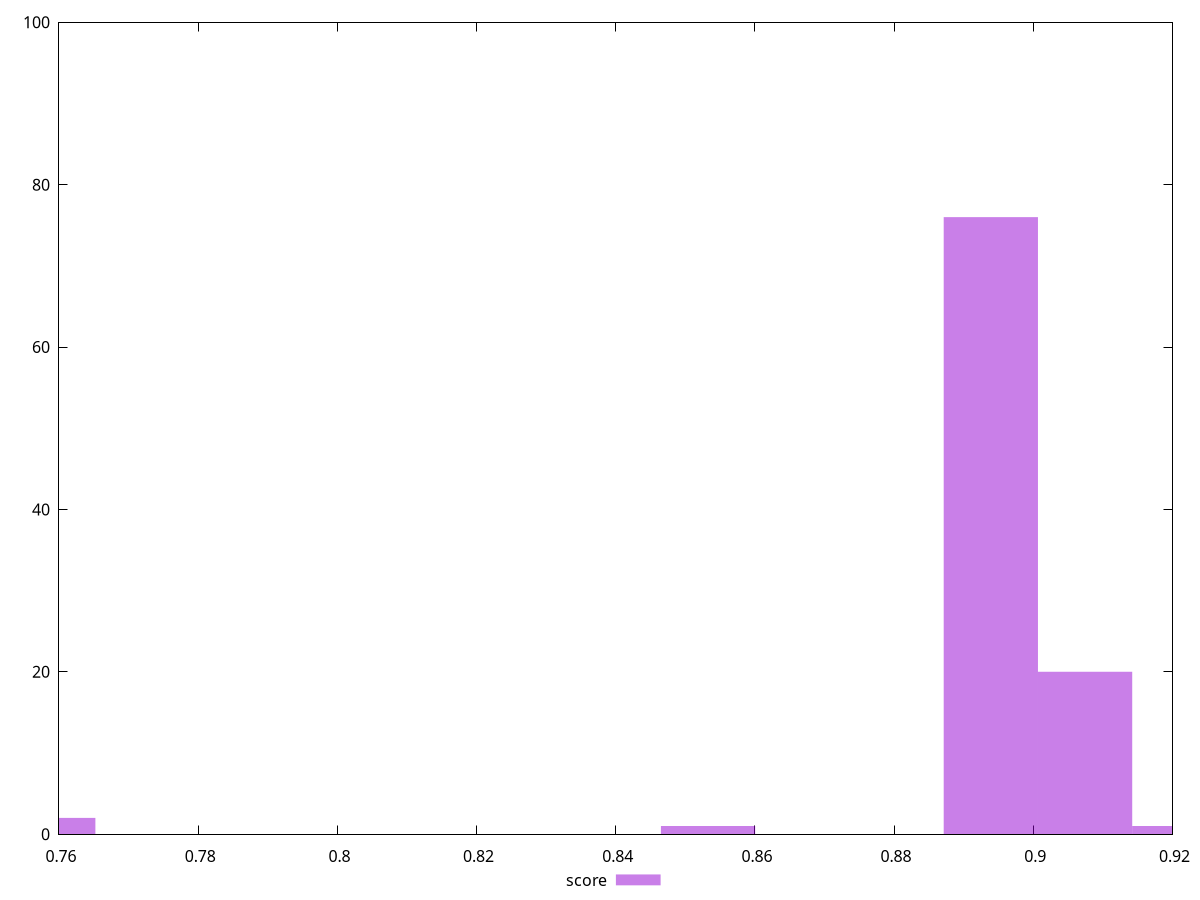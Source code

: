 reset

$score <<EOF
0.8532636463774194 1
0.9074391159886841 20
0.8938952485858679 76
0.7584565745577061 2
0.9209829833915003 1
EOF

set key outside below
set boxwidth 0.01354386740281618
set xrange [0.76:0.92]
set yrange [0:100]
set trange [0:100]
set style fill transparent solid 0.5 noborder
set terminal svg size 640, 490 enhanced background rgb 'white'
set output "reports/report_00031_2021-02-24T23-18-18.084Z/mainthread-work-breakdown/samples/music/score/histogram.svg"

plot $score title "score" with boxes

reset
